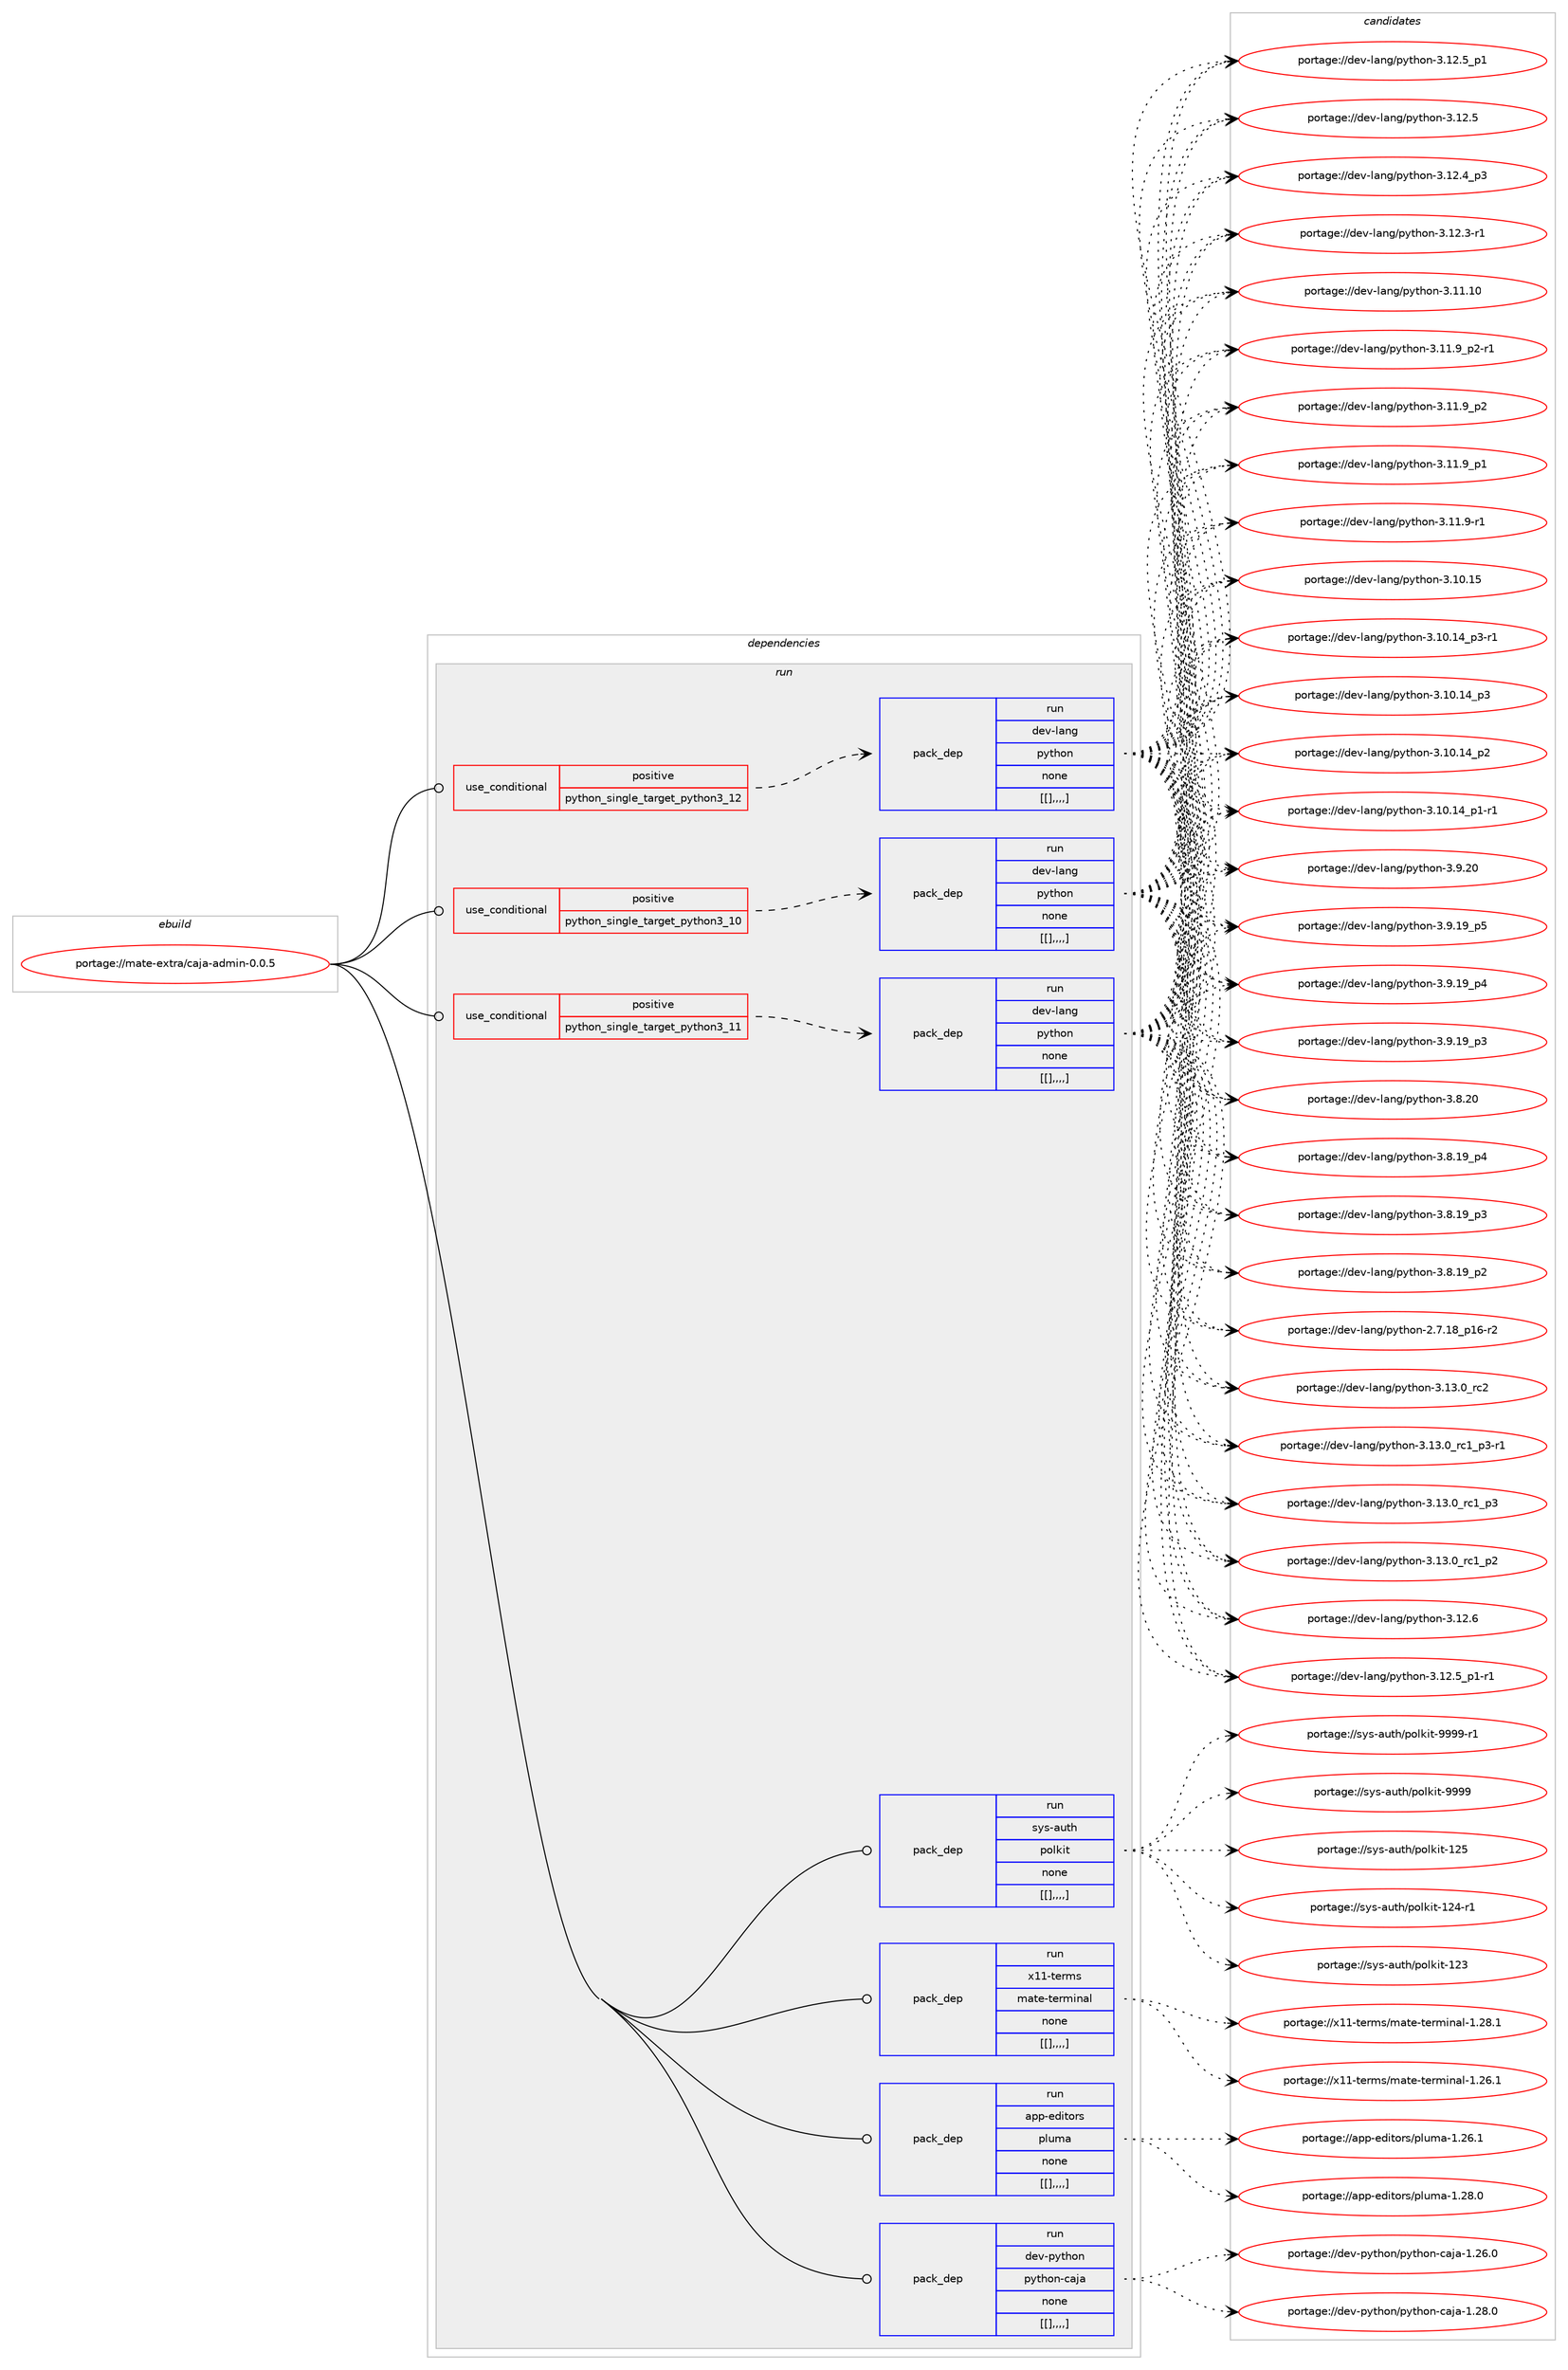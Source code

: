 digraph prolog {

# *************
# Graph options
# *************

newrank=true;
concentrate=true;
compound=true;
graph [rankdir=LR,fontname=Helvetica,fontsize=10,ranksep=1.5];#, ranksep=2.5, nodesep=0.2];
edge  [arrowhead=vee];
node  [fontname=Helvetica,fontsize=10];

# **********
# The ebuild
# **********

subgraph cluster_leftcol {
color=gray;
label=<<i>ebuild</i>>;
id [label="portage://mate-extra/caja-admin-0.0.5", color=red, width=4, href="../mate-extra/caja-admin-0.0.5.svg"];
}

# ****************
# The dependencies
# ****************

subgraph cluster_midcol {
color=gray;
label=<<i>dependencies</i>>;
subgraph cluster_compile {
fillcolor="#eeeeee";
style=filled;
label=<<i>compile</i>>;
}
subgraph cluster_compileandrun {
fillcolor="#eeeeee";
style=filled;
label=<<i>compile and run</i>>;
}
subgraph cluster_run {
fillcolor="#eeeeee";
style=filled;
label=<<i>run</i>>;
subgraph cond73695 {
dependency296521 [label=<<TABLE BORDER="0" CELLBORDER="1" CELLSPACING="0" CELLPADDING="4"><TR><TD ROWSPAN="3" CELLPADDING="10">use_conditional</TD></TR><TR><TD>positive</TD></TR><TR><TD>python_single_target_python3_10</TD></TR></TABLE>>, shape=none, color=red];
subgraph pack220355 {
dependency296522 [label=<<TABLE BORDER="0" CELLBORDER="1" CELLSPACING="0" CELLPADDING="4" WIDTH="220"><TR><TD ROWSPAN="6" CELLPADDING="30">pack_dep</TD></TR><TR><TD WIDTH="110">run</TD></TR><TR><TD>dev-lang</TD></TR><TR><TD>python</TD></TR><TR><TD>none</TD></TR><TR><TD>[[],,,,]</TD></TR></TABLE>>, shape=none, color=blue];
}
dependency296521:e -> dependency296522:w [weight=20,style="dashed",arrowhead="vee"];
}
id:e -> dependency296521:w [weight=20,style="solid",arrowhead="odot"];
subgraph cond73696 {
dependency296523 [label=<<TABLE BORDER="0" CELLBORDER="1" CELLSPACING="0" CELLPADDING="4"><TR><TD ROWSPAN="3" CELLPADDING="10">use_conditional</TD></TR><TR><TD>positive</TD></TR><TR><TD>python_single_target_python3_11</TD></TR></TABLE>>, shape=none, color=red];
subgraph pack220356 {
dependency296524 [label=<<TABLE BORDER="0" CELLBORDER="1" CELLSPACING="0" CELLPADDING="4" WIDTH="220"><TR><TD ROWSPAN="6" CELLPADDING="30">pack_dep</TD></TR><TR><TD WIDTH="110">run</TD></TR><TR><TD>dev-lang</TD></TR><TR><TD>python</TD></TR><TR><TD>none</TD></TR><TR><TD>[[],,,,]</TD></TR></TABLE>>, shape=none, color=blue];
}
dependency296523:e -> dependency296524:w [weight=20,style="dashed",arrowhead="vee"];
}
id:e -> dependency296523:w [weight=20,style="solid",arrowhead="odot"];
subgraph cond73697 {
dependency296525 [label=<<TABLE BORDER="0" CELLBORDER="1" CELLSPACING="0" CELLPADDING="4"><TR><TD ROWSPAN="3" CELLPADDING="10">use_conditional</TD></TR><TR><TD>positive</TD></TR><TR><TD>python_single_target_python3_12</TD></TR></TABLE>>, shape=none, color=red];
subgraph pack220357 {
dependency296526 [label=<<TABLE BORDER="0" CELLBORDER="1" CELLSPACING="0" CELLPADDING="4" WIDTH="220"><TR><TD ROWSPAN="6" CELLPADDING="30">pack_dep</TD></TR><TR><TD WIDTH="110">run</TD></TR><TR><TD>dev-lang</TD></TR><TR><TD>python</TD></TR><TR><TD>none</TD></TR><TR><TD>[[],,,,]</TD></TR></TABLE>>, shape=none, color=blue];
}
dependency296525:e -> dependency296526:w [weight=20,style="dashed",arrowhead="vee"];
}
id:e -> dependency296525:w [weight=20,style="solid",arrowhead="odot"];
subgraph pack220358 {
dependency296527 [label=<<TABLE BORDER="0" CELLBORDER="1" CELLSPACING="0" CELLPADDING="4" WIDTH="220"><TR><TD ROWSPAN="6" CELLPADDING="30">pack_dep</TD></TR><TR><TD WIDTH="110">run</TD></TR><TR><TD>app-editors</TD></TR><TR><TD>pluma</TD></TR><TR><TD>none</TD></TR><TR><TD>[[],,,,]</TD></TR></TABLE>>, shape=none, color=blue];
}
id:e -> dependency296527:w [weight=20,style="solid",arrowhead="odot"];
subgraph pack220359 {
dependency296528 [label=<<TABLE BORDER="0" CELLBORDER="1" CELLSPACING="0" CELLPADDING="4" WIDTH="220"><TR><TD ROWSPAN="6" CELLPADDING="30">pack_dep</TD></TR><TR><TD WIDTH="110">run</TD></TR><TR><TD>dev-python</TD></TR><TR><TD>python-caja</TD></TR><TR><TD>none</TD></TR><TR><TD>[[],,,,]</TD></TR></TABLE>>, shape=none, color=blue];
}
id:e -> dependency296528:w [weight=20,style="solid",arrowhead="odot"];
subgraph pack220360 {
dependency296529 [label=<<TABLE BORDER="0" CELLBORDER="1" CELLSPACING="0" CELLPADDING="4" WIDTH="220"><TR><TD ROWSPAN="6" CELLPADDING="30">pack_dep</TD></TR><TR><TD WIDTH="110">run</TD></TR><TR><TD>sys-auth</TD></TR><TR><TD>polkit</TD></TR><TR><TD>none</TD></TR><TR><TD>[[],,,,]</TD></TR></TABLE>>, shape=none, color=blue];
}
id:e -> dependency296529:w [weight=20,style="solid",arrowhead="odot"];
subgraph pack220361 {
dependency296530 [label=<<TABLE BORDER="0" CELLBORDER="1" CELLSPACING="0" CELLPADDING="4" WIDTH="220"><TR><TD ROWSPAN="6" CELLPADDING="30">pack_dep</TD></TR><TR><TD WIDTH="110">run</TD></TR><TR><TD>x11-terms</TD></TR><TR><TD>mate-terminal</TD></TR><TR><TD>none</TD></TR><TR><TD>[[],,,,]</TD></TR></TABLE>>, shape=none, color=blue];
}
id:e -> dependency296530:w [weight=20,style="solid",arrowhead="odot"];
}
}

# **************
# The candidates
# **************

subgraph cluster_choices {
rank=same;
color=gray;
label=<<i>candidates</i>>;

subgraph choice220355 {
color=black;
nodesep=1;
choice10010111845108971101034711212111610411111045514649514648951149950 [label="portage://dev-lang/python-3.13.0_rc2", color=red, width=4,href="../dev-lang/python-3.13.0_rc2.svg"];
choice1001011184510897110103471121211161041111104551464951464895114994995112514511449 [label="portage://dev-lang/python-3.13.0_rc1_p3-r1", color=red, width=4,href="../dev-lang/python-3.13.0_rc1_p3-r1.svg"];
choice100101118451089711010347112121116104111110455146495146489511499499511251 [label="portage://dev-lang/python-3.13.0_rc1_p3", color=red, width=4,href="../dev-lang/python-3.13.0_rc1_p3.svg"];
choice100101118451089711010347112121116104111110455146495146489511499499511250 [label="portage://dev-lang/python-3.13.0_rc1_p2", color=red, width=4,href="../dev-lang/python-3.13.0_rc1_p2.svg"];
choice10010111845108971101034711212111610411111045514649504654 [label="portage://dev-lang/python-3.12.6", color=red, width=4,href="../dev-lang/python-3.12.6.svg"];
choice1001011184510897110103471121211161041111104551464950465395112494511449 [label="portage://dev-lang/python-3.12.5_p1-r1", color=red, width=4,href="../dev-lang/python-3.12.5_p1-r1.svg"];
choice100101118451089711010347112121116104111110455146495046539511249 [label="portage://dev-lang/python-3.12.5_p1", color=red, width=4,href="../dev-lang/python-3.12.5_p1.svg"];
choice10010111845108971101034711212111610411111045514649504653 [label="portage://dev-lang/python-3.12.5", color=red, width=4,href="../dev-lang/python-3.12.5.svg"];
choice100101118451089711010347112121116104111110455146495046529511251 [label="portage://dev-lang/python-3.12.4_p3", color=red, width=4,href="../dev-lang/python-3.12.4_p3.svg"];
choice100101118451089711010347112121116104111110455146495046514511449 [label="portage://dev-lang/python-3.12.3-r1", color=red, width=4,href="../dev-lang/python-3.12.3-r1.svg"];
choice1001011184510897110103471121211161041111104551464949464948 [label="portage://dev-lang/python-3.11.10", color=red, width=4,href="../dev-lang/python-3.11.10.svg"];
choice1001011184510897110103471121211161041111104551464949465795112504511449 [label="portage://dev-lang/python-3.11.9_p2-r1", color=red, width=4,href="../dev-lang/python-3.11.9_p2-r1.svg"];
choice100101118451089711010347112121116104111110455146494946579511250 [label="portage://dev-lang/python-3.11.9_p2", color=red, width=4,href="../dev-lang/python-3.11.9_p2.svg"];
choice100101118451089711010347112121116104111110455146494946579511249 [label="portage://dev-lang/python-3.11.9_p1", color=red, width=4,href="../dev-lang/python-3.11.9_p1.svg"];
choice100101118451089711010347112121116104111110455146494946574511449 [label="portage://dev-lang/python-3.11.9-r1", color=red, width=4,href="../dev-lang/python-3.11.9-r1.svg"];
choice1001011184510897110103471121211161041111104551464948464953 [label="portage://dev-lang/python-3.10.15", color=red, width=4,href="../dev-lang/python-3.10.15.svg"];
choice100101118451089711010347112121116104111110455146494846495295112514511449 [label="portage://dev-lang/python-3.10.14_p3-r1", color=red, width=4,href="../dev-lang/python-3.10.14_p3-r1.svg"];
choice10010111845108971101034711212111610411111045514649484649529511251 [label="portage://dev-lang/python-3.10.14_p3", color=red, width=4,href="../dev-lang/python-3.10.14_p3.svg"];
choice10010111845108971101034711212111610411111045514649484649529511250 [label="portage://dev-lang/python-3.10.14_p2", color=red, width=4,href="../dev-lang/python-3.10.14_p2.svg"];
choice100101118451089711010347112121116104111110455146494846495295112494511449 [label="portage://dev-lang/python-3.10.14_p1-r1", color=red, width=4,href="../dev-lang/python-3.10.14_p1-r1.svg"];
choice10010111845108971101034711212111610411111045514657465048 [label="portage://dev-lang/python-3.9.20", color=red, width=4,href="../dev-lang/python-3.9.20.svg"];
choice100101118451089711010347112121116104111110455146574649579511253 [label="portage://dev-lang/python-3.9.19_p5", color=red, width=4,href="../dev-lang/python-3.9.19_p5.svg"];
choice100101118451089711010347112121116104111110455146574649579511252 [label="portage://dev-lang/python-3.9.19_p4", color=red, width=4,href="../dev-lang/python-3.9.19_p4.svg"];
choice100101118451089711010347112121116104111110455146574649579511251 [label="portage://dev-lang/python-3.9.19_p3", color=red, width=4,href="../dev-lang/python-3.9.19_p3.svg"];
choice10010111845108971101034711212111610411111045514656465048 [label="portage://dev-lang/python-3.8.20", color=red, width=4,href="../dev-lang/python-3.8.20.svg"];
choice100101118451089711010347112121116104111110455146564649579511252 [label="portage://dev-lang/python-3.8.19_p4", color=red, width=4,href="../dev-lang/python-3.8.19_p4.svg"];
choice100101118451089711010347112121116104111110455146564649579511251 [label="portage://dev-lang/python-3.8.19_p3", color=red, width=4,href="../dev-lang/python-3.8.19_p3.svg"];
choice100101118451089711010347112121116104111110455146564649579511250 [label="portage://dev-lang/python-3.8.19_p2", color=red, width=4,href="../dev-lang/python-3.8.19_p2.svg"];
choice100101118451089711010347112121116104111110455046554649569511249544511450 [label="portage://dev-lang/python-2.7.18_p16-r2", color=red, width=4,href="../dev-lang/python-2.7.18_p16-r2.svg"];
dependency296522:e -> choice10010111845108971101034711212111610411111045514649514648951149950:w [style=dotted,weight="100"];
dependency296522:e -> choice1001011184510897110103471121211161041111104551464951464895114994995112514511449:w [style=dotted,weight="100"];
dependency296522:e -> choice100101118451089711010347112121116104111110455146495146489511499499511251:w [style=dotted,weight="100"];
dependency296522:e -> choice100101118451089711010347112121116104111110455146495146489511499499511250:w [style=dotted,weight="100"];
dependency296522:e -> choice10010111845108971101034711212111610411111045514649504654:w [style=dotted,weight="100"];
dependency296522:e -> choice1001011184510897110103471121211161041111104551464950465395112494511449:w [style=dotted,weight="100"];
dependency296522:e -> choice100101118451089711010347112121116104111110455146495046539511249:w [style=dotted,weight="100"];
dependency296522:e -> choice10010111845108971101034711212111610411111045514649504653:w [style=dotted,weight="100"];
dependency296522:e -> choice100101118451089711010347112121116104111110455146495046529511251:w [style=dotted,weight="100"];
dependency296522:e -> choice100101118451089711010347112121116104111110455146495046514511449:w [style=dotted,weight="100"];
dependency296522:e -> choice1001011184510897110103471121211161041111104551464949464948:w [style=dotted,weight="100"];
dependency296522:e -> choice1001011184510897110103471121211161041111104551464949465795112504511449:w [style=dotted,weight="100"];
dependency296522:e -> choice100101118451089711010347112121116104111110455146494946579511250:w [style=dotted,weight="100"];
dependency296522:e -> choice100101118451089711010347112121116104111110455146494946579511249:w [style=dotted,weight="100"];
dependency296522:e -> choice100101118451089711010347112121116104111110455146494946574511449:w [style=dotted,weight="100"];
dependency296522:e -> choice1001011184510897110103471121211161041111104551464948464953:w [style=dotted,weight="100"];
dependency296522:e -> choice100101118451089711010347112121116104111110455146494846495295112514511449:w [style=dotted,weight="100"];
dependency296522:e -> choice10010111845108971101034711212111610411111045514649484649529511251:w [style=dotted,weight="100"];
dependency296522:e -> choice10010111845108971101034711212111610411111045514649484649529511250:w [style=dotted,weight="100"];
dependency296522:e -> choice100101118451089711010347112121116104111110455146494846495295112494511449:w [style=dotted,weight="100"];
dependency296522:e -> choice10010111845108971101034711212111610411111045514657465048:w [style=dotted,weight="100"];
dependency296522:e -> choice100101118451089711010347112121116104111110455146574649579511253:w [style=dotted,weight="100"];
dependency296522:e -> choice100101118451089711010347112121116104111110455146574649579511252:w [style=dotted,weight="100"];
dependency296522:e -> choice100101118451089711010347112121116104111110455146574649579511251:w [style=dotted,weight="100"];
dependency296522:e -> choice10010111845108971101034711212111610411111045514656465048:w [style=dotted,weight="100"];
dependency296522:e -> choice100101118451089711010347112121116104111110455146564649579511252:w [style=dotted,weight="100"];
dependency296522:e -> choice100101118451089711010347112121116104111110455146564649579511251:w [style=dotted,weight="100"];
dependency296522:e -> choice100101118451089711010347112121116104111110455146564649579511250:w [style=dotted,weight="100"];
dependency296522:e -> choice100101118451089711010347112121116104111110455046554649569511249544511450:w [style=dotted,weight="100"];
}
subgraph choice220356 {
color=black;
nodesep=1;
choice10010111845108971101034711212111610411111045514649514648951149950 [label="portage://dev-lang/python-3.13.0_rc2", color=red, width=4,href="../dev-lang/python-3.13.0_rc2.svg"];
choice1001011184510897110103471121211161041111104551464951464895114994995112514511449 [label="portage://dev-lang/python-3.13.0_rc1_p3-r1", color=red, width=4,href="../dev-lang/python-3.13.0_rc1_p3-r1.svg"];
choice100101118451089711010347112121116104111110455146495146489511499499511251 [label="portage://dev-lang/python-3.13.0_rc1_p3", color=red, width=4,href="../dev-lang/python-3.13.0_rc1_p3.svg"];
choice100101118451089711010347112121116104111110455146495146489511499499511250 [label="portage://dev-lang/python-3.13.0_rc1_p2", color=red, width=4,href="../dev-lang/python-3.13.0_rc1_p2.svg"];
choice10010111845108971101034711212111610411111045514649504654 [label="portage://dev-lang/python-3.12.6", color=red, width=4,href="../dev-lang/python-3.12.6.svg"];
choice1001011184510897110103471121211161041111104551464950465395112494511449 [label="portage://dev-lang/python-3.12.5_p1-r1", color=red, width=4,href="../dev-lang/python-3.12.5_p1-r1.svg"];
choice100101118451089711010347112121116104111110455146495046539511249 [label="portage://dev-lang/python-3.12.5_p1", color=red, width=4,href="../dev-lang/python-3.12.5_p1.svg"];
choice10010111845108971101034711212111610411111045514649504653 [label="portage://dev-lang/python-3.12.5", color=red, width=4,href="../dev-lang/python-3.12.5.svg"];
choice100101118451089711010347112121116104111110455146495046529511251 [label="portage://dev-lang/python-3.12.4_p3", color=red, width=4,href="../dev-lang/python-3.12.4_p3.svg"];
choice100101118451089711010347112121116104111110455146495046514511449 [label="portage://dev-lang/python-3.12.3-r1", color=red, width=4,href="../dev-lang/python-3.12.3-r1.svg"];
choice1001011184510897110103471121211161041111104551464949464948 [label="portage://dev-lang/python-3.11.10", color=red, width=4,href="../dev-lang/python-3.11.10.svg"];
choice1001011184510897110103471121211161041111104551464949465795112504511449 [label="portage://dev-lang/python-3.11.9_p2-r1", color=red, width=4,href="../dev-lang/python-3.11.9_p2-r1.svg"];
choice100101118451089711010347112121116104111110455146494946579511250 [label="portage://dev-lang/python-3.11.9_p2", color=red, width=4,href="../dev-lang/python-3.11.9_p2.svg"];
choice100101118451089711010347112121116104111110455146494946579511249 [label="portage://dev-lang/python-3.11.9_p1", color=red, width=4,href="../dev-lang/python-3.11.9_p1.svg"];
choice100101118451089711010347112121116104111110455146494946574511449 [label="portage://dev-lang/python-3.11.9-r1", color=red, width=4,href="../dev-lang/python-3.11.9-r1.svg"];
choice1001011184510897110103471121211161041111104551464948464953 [label="portage://dev-lang/python-3.10.15", color=red, width=4,href="../dev-lang/python-3.10.15.svg"];
choice100101118451089711010347112121116104111110455146494846495295112514511449 [label="portage://dev-lang/python-3.10.14_p3-r1", color=red, width=4,href="../dev-lang/python-3.10.14_p3-r1.svg"];
choice10010111845108971101034711212111610411111045514649484649529511251 [label="portage://dev-lang/python-3.10.14_p3", color=red, width=4,href="../dev-lang/python-3.10.14_p3.svg"];
choice10010111845108971101034711212111610411111045514649484649529511250 [label="portage://dev-lang/python-3.10.14_p2", color=red, width=4,href="../dev-lang/python-3.10.14_p2.svg"];
choice100101118451089711010347112121116104111110455146494846495295112494511449 [label="portage://dev-lang/python-3.10.14_p1-r1", color=red, width=4,href="../dev-lang/python-3.10.14_p1-r1.svg"];
choice10010111845108971101034711212111610411111045514657465048 [label="portage://dev-lang/python-3.9.20", color=red, width=4,href="../dev-lang/python-3.9.20.svg"];
choice100101118451089711010347112121116104111110455146574649579511253 [label="portage://dev-lang/python-3.9.19_p5", color=red, width=4,href="../dev-lang/python-3.9.19_p5.svg"];
choice100101118451089711010347112121116104111110455146574649579511252 [label="portage://dev-lang/python-3.9.19_p4", color=red, width=4,href="../dev-lang/python-3.9.19_p4.svg"];
choice100101118451089711010347112121116104111110455146574649579511251 [label="portage://dev-lang/python-3.9.19_p3", color=red, width=4,href="../dev-lang/python-3.9.19_p3.svg"];
choice10010111845108971101034711212111610411111045514656465048 [label="portage://dev-lang/python-3.8.20", color=red, width=4,href="../dev-lang/python-3.8.20.svg"];
choice100101118451089711010347112121116104111110455146564649579511252 [label="portage://dev-lang/python-3.8.19_p4", color=red, width=4,href="../dev-lang/python-3.8.19_p4.svg"];
choice100101118451089711010347112121116104111110455146564649579511251 [label="portage://dev-lang/python-3.8.19_p3", color=red, width=4,href="../dev-lang/python-3.8.19_p3.svg"];
choice100101118451089711010347112121116104111110455146564649579511250 [label="portage://dev-lang/python-3.8.19_p2", color=red, width=4,href="../dev-lang/python-3.8.19_p2.svg"];
choice100101118451089711010347112121116104111110455046554649569511249544511450 [label="portage://dev-lang/python-2.7.18_p16-r2", color=red, width=4,href="../dev-lang/python-2.7.18_p16-r2.svg"];
dependency296524:e -> choice10010111845108971101034711212111610411111045514649514648951149950:w [style=dotted,weight="100"];
dependency296524:e -> choice1001011184510897110103471121211161041111104551464951464895114994995112514511449:w [style=dotted,weight="100"];
dependency296524:e -> choice100101118451089711010347112121116104111110455146495146489511499499511251:w [style=dotted,weight="100"];
dependency296524:e -> choice100101118451089711010347112121116104111110455146495146489511499499511250:w [style=dotted,weight="100"];
dependency296524:e -> choice10010111845108971101034711212111610411111045514649504654:w [style=dotted,weight="100"];
dependency296524:e -> choice1001011184510897110103471121211161041111104551464950465395112494511449:w [style=dotted,weight="100"];
dependency296524:e -> choice100101118451089711010347112121116104111110455146495046539511249:w [style=dotted,weight="100"];
dependency296524:e -> choice10010111845108971101034711212111610411111045514649504653:w [style=dotted,weight="100"];
dependency296524:e -> choice100101118451089711010347112121116104111110455146495046529511251:w [style=dotted,weight="100"];
dependency296524:e -> choice100101118451089711010347112121116104111110455146495046514511449:w [style=dotted,weight="100"];
dependency296524:e -> choice1001011184510897110103471121211161041111104551464949464948:w [style=dotted,weight="100"];
dependency296524:e -> choice1001011184510897110103471121211161041111104551464949465795112504511449:w [style=dotted,weight="100"];
dependency296524:e -> choice100101118451089711010347112121116104111110455146494946579511250:w [style=dotted,weight="100"];
dependency296524:e -> choice100101118451089711010347112121116104111110455146494946579511249:w [style=dotted,weight="100"];
dependency296524:e -> choice100101118451089711010347112121116104111110455146494946574511449:w [style=dotted,weight="100"];
dependency296524:e -> choice1001011184510897110103471121211161041111104551464948464953:w [style=dotted,weight="100"];
dependency296524:e -> choice100101118451089711010347112121116104111110455146494846495295112514511449:w [style=dotted,weight="100"];
dependency296524:e -> choice10010111845108971101034711212111610411111045514649484649529511251:w [style=dotted,weight="100"];
dependency296524:e -> choice10010111845108971101034711212111610411111045514649484649529511250:w [style=dotted,weight="100"];
dependency296524:e -> choice100101118451089711010347112121116104111110455146494846495295112494511449:w [style=dotted,weight="100"];
dependency296524:e -> choice10010111845108971101034711212111610411111045514657465048:w [style=dotted,weight="100"];
dependency296524:e -> choice100101118451089711010347112121116104111110455146574649579511253:w [style=dotted,weight="100"];
dependency296524:e -> choice100101118451089711010347112121116104111110455146574649579511252:w [style=dotted,weight="100"];
dependency296524:e -> choice100101118451089711010347112121116104111110455146574649579511251:w [style=dotted,weight="100"];
dependency296524:e -> choice10010111845108971101034711212111610411111045514656465048:w [style=dotted,weight="100"];
dependency296524:e -> choice100101118451089711010347112121116104111110455146564649579511252:w [style=dotted,weight="100"];
dependency296524:e -> choice100101118451089711010347112121116104111110455146564649579511251:w [style=dotted,weight="100"];
dependency296524:e -> choice100101118451089711010347112121116104111110455146564649579511250:w [style=dotted,weight="100"];
dependency296524:e -> choice100101118451089711010347112121116104111110455046554649569511249544511450:w [style=dotted,weight="100"];
}
subgraph choice220357 {
color=black;
nodesep=1;
choice10010111845108971101034711212111610411111045514649514648951149950 [label="portage://dev-lang/python-3.13.0_rc2", color=red, width=4,href="../dev-lang/python-3.13.0_rc2.svg"];
choice1001011184510897110103471121211161041111104551464951464895114994995112514511449 [label="portage://dev-lang/python-3.13.0_rc1_p3-r1", color=red, width=4,href="../dev-lang/python-3.13.0_rc1_p3-r1.svg"];
choice100101118451089711010347112121116104111110455146495146489511499499511251 [label="portage://dev-lang/python-3.13.0_rc1_p3", color=red, width=4,href="../dev-lang/python-3.13.0_rc1_p3.svg"];
choice100101118451089711010347112121116104111110455146495146489511499499511250 [label="portage://dev-lang/python-3.13.0_rc1_p2", color=red, width=4,href="../dev-lang/python-3.13.0_rc1_p2.svg"];
choice10010111845108971101034711212111610411111045514649504654 [label="portage://dev-lang/python-3.12.6", color=red, width=4,href="../dev-lang/python-3.12.6.svg"];
choice1001011184510897110103471121211161041111104551464950465395112494511449 [label="portage://dev-lang/python-3.12.5_p1-r1", color=red, width=4,href="../dev-lang/python-3.12.5_p1-r1.svg"];
choice100101118451089711010347112121116104111110455146495046539511249 [label="portage://dev-lang/python-3.12.5_p1", color=red, width=4,href="../dev-lang/python-3.12.5_p1.svg"];
choice10010111845108971101034711212111610411111045514649504653 [label="portage://dev-lang/python-3.12.5", color=red, width=4,href="../dev-lang/python-3.12.5.svg"];
choice100101118451089711010347112121116104111110455146495046529511251 [label="portage://dev-lang/python-3.12.4_p3", color=red, width=4,href="../dev-lang/python-3.12.4_p3.svg"];
choice100101118451089711010347112121116104111110455146495046514511449 [label="portage://dev-lang/python-3.12.3-r1", color=red, width=4,href="../dev-lang/python-3.12.3-r1.svg"];
choice1001011184510897110103471121211161041111104551464949464948 [label="portage://dev-lang/python-3.11.10", color=red, width=4,href="../dev-lang/python-3.11.10.svg"];
choice1001011184510897110103471121211161041111104551464949465795112504511449 [label="portage://dev-lang/python-3.11.9_p2-r1", color=red, width=4,href="../dev-lang/python-3.11.9_p2-r1.svg"];
choice100101118451089711010347112121116104111110455146494946579511250 [label="portage://dev-lang/python-3.11.9_p2", color=red, width=4,href="../dev-lang/python-3.11.9_p2.svg"];
choice100101118451089711010347112121116104111110455146494946579511249 [label="portage://dev-lang/python-3.11.9_p1", color=red, width=4,href="../dev-lang/python-3.11.9_p1.svg"];
choice100101118451089711010347112121116104111110455146494946574511449 [label="portage://dev-lang/python-3.11.9-r1", color=red, width=4,href="../dev-lang/python-3.11.9-r1.svg"];
choice1001011184510897110103471121211161041111104551464948464953 [label="portage://dev-lang/python-3.10.15", color=red, width=4,href="../dev-lang/python-3.10.15.svg"];
choice100101118451089711010347112121116104111110455146494846495295112514511449 [label="portage://dev-lang/python-3.10.14_p3-r1", color=red, width=4,href="../dev-lang/python-3.10.14_p3-r1.svg"];
choice10010111845108971101034711212111610411111045514649484649529511251 [label="portage://dev-lang/python-3.10.14_p3", color=red, width=4,href="../dev-lang/python-3.10.14_p3.svg"];
choice10010111845108971101034711212111610411111045514649484649529511250 [label="portage://dev-lang/python-3.10.14_p2", color=red, width=4,href="../dev-lang/python-3.10.14_p2.svg"];
choice100101118451089711010347112121116104111110455146494846495295112494511449 [label="portage://dev-lang/python-3.10.14_p1-r1", color=red, width=4,href="../dev-lang/python-3.10.14_p1-r1.svg"];
choice10010111845108971101034711212111610411111045514657465048 [label="portage://dev-lang/python-3.9.20", color=red, width=4,href="../dev-lang/python-3.9.20.svg"];
choice100101118451089711010347112121116104111110455146574649579511253 [label="portage://dev-lang/python-3.9.19_p5", color=red, width=4,href="../dev-lang/python-3.9.19_p5.svg"];
choice100101118451089711010347112121116104111110455146574649579511252 [label="portage://dev-lang/python-3.9.19_p4", color=red, width=4,href="../dev-lang/python-3.9.19_p4.svg"];
choice100101118451089711010347112121116104111110455146574649579511251 [label="portage://dev-lang/python-3.9.19_p3", color=red, width=4,href="../dev-lang/python-3.9.19_p3.svg"];
choice10010111845108971101034711212111610411111045514656465048 [label="portage://dev-lang/python-3.8.20", color=red, width=4,href="../dev-lang/python-3.8.20.svg"];
choice100101118451089711010347112121116104111110455146564649579511252 [label="portage://dev-lang/python-3.8.19_p4", color=red, width=4,href="../dev-lang/python-3.8.19_p4.svg"];
choice100101118451089711010347112121116104111110455146564649579511251 [label="portage://dev-lang/python-3.8.19_p3", color=red, width=4,href="../dev-lang/python-3.8.19_p3.svg"];
choice100101118451089711010347112121116104111110455146564649579511250 [label="portage://dev-lang/python-3.8.19_p2", color=red, width=4,href="../dev-lang/python-3.8.19_p2.svg"];
choice100101118451089711010347112121116104111110455046554649569511249544511450 [label="portage://dev-lang/python-2.7.18_p16-r2", color=red, width=4,href="../dev-lang/python-2.7.18_p16-r2.svg"];
dependency296526:e -> choice10010111845108971101034711212111610411111045514649514648951149950:w [style=dotted,weight="100"];
dependency296526:e -> choice1001011184510897110103471121211161041111104551464951464895114994995112514511449:w [style=dotted,weight="100"];
dependency296526:e -> choice100101118451089711010347112121116104111110455146495146489511499499511251:w [style=dotted,weight="100"];
dependency296526:e -> choice100101118451089711010347112121116104111110455146495146489511499499511250:w [style=dotted,weight="100"];
dependency296526:e -> choice10010111845108971101034711212111610411111045514649504654:w [style=dotted,weight="100"];
dependency296526:e -> choice1001011184510897110103471121211161041111104551464950465395112494511449:w [style=dotted,weight="100"];
dependency296526:e -> choice100101118451089711010347112121116104111110455146495046539511249:w [style=dotted,weight="100"];
dependency296526:e -> choice10010111845108971101034711212111610411111045514649504653:w [style=dotted,weight="100"];
dependency296526:e -> choice100101118451089711010347112121116104111110455146495046529511251:w [style=dotted,weight="100"];
dependency296526:e -> choice100101118451089711010347112121116104111110455146495046514511449:w [style=dotted,weight="100"];
dependency296526:e -> choice1001011184510897110103471121211161041111104551464949464948:w [style=dotted,weight="100"];
dependency296526:e -> choice1001011184510897110103471121211161041111104551464949465795112504511449:w [style=dotted,weight="100"];
dependency296526:e -> choice100101118451089711010347112121116104111110455146494946579511250:w [style=dotted,weight="100"];
dependency296526:e -> choice100101118451089711010347112121116104111110455146494946579511249:w [style=dotted,weight="100"];
dependency296526:e -> choice100101118451089711010347112121116104111110455146494946574511449:w [style=dotted,weight="100"];
dependency296526:e -> choice1001011184510897110103471121211161041111104551464948464953:w [style=dotted,weight="100"];
dependency296526:e -> choice100101118451089711010347112121116104111110455146494846495295112514511449:w [style=dotted,weight="100"];
dependency296526:e -> choice10010111845108971101034711212111610411111045514649484649529511251:w [style=dotted,weight="100"];
dependency296526:e -> choice10010111845108971101034711212111610411111045514649484649529511250:w [style=dotted,weight="100"];
dependency296526:e -> choice100101118451089711010347112121116104111110455146494846495295112494511449:w [style=dotted,weight="100"];
dependency296526:e -> choice10010111845108971101034711212111610411111045514657465048:w [style=dotted,weight="100"];
dependency296526:e -> choice100101118451089711010347112121116104111110455146574649579511253:w [style=dotted,weight="100"];
dependency296526:e -> choice100101118451089711010347112121116104111110455146574649579511252:w [style=dotted,weight="100"];
dependency296526:e -> choice100101118451089711010347112121116104111110455146574649579511251:w [style=dotted,weight="100"];
dependency296526:e -> choice10010111845108971101034711212111610411111045514656465048:w [style=dotted,weight="100"];
dependency296526:e -> choice100101118451089711010347112121116104111110455146564649579511252:w [style=dotted,weight="100"];
dependency296526:e -> choice100101118451089711010347112121116104111110455146564649579511251:w [style=dotted,weight="100"];
dependency296526:e -> choice100101118451089711010347112121116104111110455146564649579511250:w [style=dotted,weight="100"];
dependency296526:e -> choice100101118451089711010347112121116104111110455046554649569511249544511450:w [style=dotted,weight="100"];
}
subgraph choice220358 {
color=black;
nodesep=1;
choice9711211245101100105116111114115471121081171099745494650564648 [label="portage://app-editors/pluma-1.28.0", color=red, width=4,href="../app-editors/pluma-1.28.0.svg"];
choice9711211245101100105116111114115471121081171099745494650544649 [label="portage://app-editors/pluma-1.26.1", color=red, width=4,href="../app-editors/pluma-1.26.1.svg"];
dependency296527:e -> choice9711211245101100105116111114115471121081171099745494650564648:w [style=dotted,weight="100"];
dependency296527:e -> choice9711211245101100105116111114115471121081171099745494650544649:w [style=dotted,weight="100"];
}
subgraph choice220359 {
color=black;
nodesep=1;
choice10010111845112121116104111110471121211161041111104599971069745494650564648 [label="portage://dev-python/python-caja-1.28.0", color=red, width=4,href="../dev-python/python-caja-1.28.0.svg"];
choice10010111845112121116104111110471121211161041111104599971069745494650544648 [label="portage://dev-python/python-caja-1.26.0", color=red, width=4,href="../dev-python/python-caja-1.26.0.svg"];
dependency296528:e -> choice10010111845112121116104111110471121211161041111104599971069745494650564648:w [style=dotted,weight="100"];
dependency296528:e -> choice10010111845112121116104111110471121211161041111104599971069745494650544648:w [style=dotted,weight="100"];
}
subgraph choice220360 {
color=black;
nodesep=1;
choice11512111545971171161044711211110810710511645575757574511449 [label="portage://sys-auth/polkit-9999-r1", color=red, width=4,href="../sys-auth/polkit-9999-r1.svg"];
choice1151211154597117116104471121111081071051164557575757 [label="portage://sys-auth/polkit-9999", color=red, width=4,href="../sys-auth/polkit-9999.svg"];
choice11512111545971171161044711211110810710511645495053 [label="portage://sys-auth/polkit-125", color=red, width=4,href="../sys-auth/polkit-125.svg"];
choice115121115459711711610447112111108107105116454950524511449 [label="portage://sys-auth/polkit-124-r1", color=red, width=4,href="../sys-auth/polkit-124-r1.svg"];
choice11512111545971171161044711211110810710511645495051 [label="portage://sys-auth/polkit-123", color=red, width=4,href="../sys-auth/polkit-123.svg"];
dependency296529:e -> choice11512111545971171161044711211110810710511645575757574511449:w [style=dotted,weight="100"];
dependency296529:e -> choice1151211154597117116104471121111081071051164557575757:w [style=dotted,weight="100"];
dependency296529:e -> choice11512111545971171161044711211110810710511645495053:w [style=dotted,weight="100"];
dependency296529:e -> choice115121115459711711610447112111108107105116454950524511449:w [style=dotted,weight="100"];
dependency296529:e -> choice11512111545971171161044711211110810710511645495051:w [style=dotted,weight="100"];
}
subgraph choice220361 {
color=black;
nodesep=1;
choice1204949451161011141091154710997116101451161011141091051109710845494650564649 [label="portage://x11-terms/mate-terminal-1.28.1", color=red, width=4,href="../x11-terms/mate-terminal-1.28.1.svg"];
choice1204949451161011141091154710997116101451161011141091051109710845494650544649 [label="portage://x11-terms/mate-terminal-1.26.1", color=red, width=4,href="../x11-terms/mate-terminal-1.26.1.svg"];
dependency296530:e -> choice1204949451161011141091154710997116101451161011141091051109710845494650564649:w [style=dotted,weight="100"];
dependency296530:e -> choice1204949451161011141091154710997116101451161011141091051109710845494650544649:w [style=dotted,weight="100"];
}
}

}
